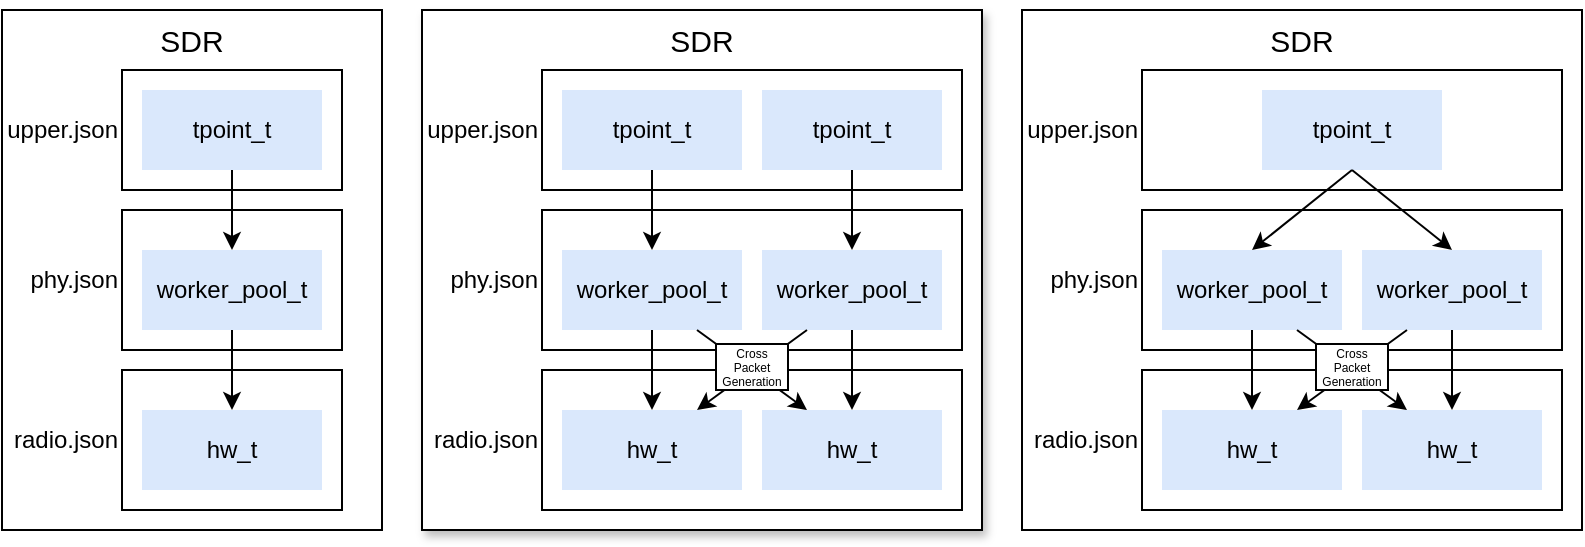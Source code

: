 <mxfile version="26.2.2">
  <diagram id="aQhpeuAyKN3efvRNQwSn" name="Draft 0">
    <mxGraphModel dx="790" dy="520" grid="1" gridSize="10" guides="0" tooltips="1" connect="1" arrows="1" fold="1" page="1" pageScale="1" pageWidth="827" pageHeight="583" math="0" shadow="0">
      <root>
        <mxCell id="0" />
        <mxCell id="1" parent="0" />
        <mxCell id="8TTzhzkPqiKwERcbz_GF-29" value="SDR" style="rounded=0;whiteSpace=wrap;html=1;fillColor=default;verticalAlign=top;fontSize=15;shadow=1;" parent="1" vertex="1">
          <mxGeometry x="230" y="10" width="280" height="260" as="geometry" />
        </mxCell>
        <mxCell id="8TTzhzkPqiKwERcbz_GF-19" value="SDR" style="rounded=0;whiteSpace=wrap;html=1;fillColor=default;verticalAlign=top;fontSize=15;" parent="1" vertex="1">
          <mxGeometry x="20" y="10" width="190" height="260" as="geometry" />
        </mxCell>
        <mxCell id="8TTzhzkPqiKwERcbz_GF-39" value="SDR" style="rounded=0;whiteSpace=wrap;html=1;fillColor=default;verticalAlign=top;fontSize=15;" parent="1" vertex="1">
          <mxGeometry x="530" y="10" width="280" height="260" as="geometry" />
        </mxCell>
        <mxCell id="8TTzhzkPqiKwERcbz_GF-28" value="upper.json" style="rounded=0;whiteSpace=wrap;html=1;fillColor=none;labelPosition=left;verticalLabelPosition=middle;align=right;verticalAlign=middle;" parent="1" vertex="1">
          <mxGeometry x="290" y="40" width="210" height="60" as="geometry" />
        </mxCell>
        <mxCell id="8TTzhzkPqiKwERcbz_GF-26" value="radio.json" style="rounded=0;whiteSpace=wrap;html=1;fillColor=none;labelPosition=left;verticalLabelPosition=middle;align=right;verticalAlign=middle;" parent="1" vertex="1">
          <mxGeometry x="290" y="190" width="210" height="70" as="geometry" />
        </mxCell>
        <mxCell id="8TTzhzkPqiKwERcbz_GF-27" value="phy.json" style="rounded=0;whiteSpace=wrap;html=1;fillColor=none;labelPosition=left;verticalLabelPosition=middle;align=right;verticalAlign=middle;" parent="1" vertex="1">
          <mxGeometry x="290" y="110" width="210" height="70" as="geometry" />
        </mxCell>
        <mxCell id="gou46OdMyQ_DH9dvmqBt-82" value="hw_t" style="rounded=0;whiteSpace=wrap;html=1;fillColor=#dae8fc;strokeColor=none;verticalAlign=middle;dashed=1;" parent="1" vertex="1">
          <mxGeometry x="90" y="210" width="90" height="40" as="geometry" />
        </mxCell>
        <mxCell id="8TTzhzkPqiKwERcbz_GF-3" value="worker_pool_t" style="rounded=0;whiteSpace=wrap;html=1;fillColor=#dae8fc;strokeColor=none;verticalAlign=middle;dashed=1;" parent="1" vertex="1">
          <mxGeometry x="90" y="130" width="90" height="40" as="geometry" />
        </mxCell>
        <mxCell id="8TTzhzkPqiKwERcbz_GF-4" value="tpoint_t" style="rounded=0;whiteSpace=wrap;html=1;fillColor=#dae8fc;strokeColor=none;verticalAlign=middle;dashed=1;" parent="1" vertex="1">
          <mxGeometry x="90" y="50" width="90" height="40" as="geometry" />
        </mxCell>
        <mxCell id="8TTzhzkPqiKwERcbz_GF-11" value="" style="endArrow=classic;html=1;rounded=0;exitX=0.5;exitY=1;exitDx=0;exitDy=0;entryX=0.5;entryY=0;entryDx=0;entryDy=0;" parent="1" source="8TTzhzkPqiKwERcbz_GF-4" target="8TTzhzkPqiKwERcbz_GF-3" edge="1">
          <mxGeometry width="50" height="50" relative="1" as="geometry">
            <mxPoint x="410" as="sourcePoint" />
            <mxPoint x="460" y="-50" as="targetPoint" />
          </mxGeometry>
        </mxCell>
        <mxCell id="8TTzhzkPqiKwERcbz_GF-12" value="" style="endArrow=classic;html=1;rounded=0;exitX=0.5;exitY=1;exitDx=0;exitDy=0;entryX=0.5;entryY=0;entryDx=0;entryDy=0;" parent="1" source="8TTzhzkPqiKwERcbz_GF-3" target="gou46OdMyQ_DH9dvmqBt-82" edge="1">
          <mxGeometry width="50" height="50" relative="1" as="geometry">
            <mxPoint x="150" y="160" as="sourcePoint" />
            <mxPoint x="150" y="200" as="targetPoint" />
          </mxGeometry>
        </mxCell>
        <mxCell id="8TTzhzkPqiKwERcbz_GF-14" value="radio.json" style="rounded=0;whiteSpace=wrap;html=1;fillColor=none;labelPosition=left;verticalLabelPosition=middle;align=right;verticalAlign=middle;" parent="1" vertex="1">
          <mxGeometry x="80" y="190" width="110" height="70" as="geometry" />
        </mxCell>
        <mxCell id="8TTzhzkPqiKwERcbz_GF-16" value="phy.json" style="rounded=0;whiteSpace=wrap;html=1;fillColor=none;labelPosition=left;verticalLabelPosition=middle;align=right;verticalAlign=middle;" parent="1" vertex="1">
          <mxGeometry x="80" y="110" width="110" height="70" as="geometry" />
        </mxCell>
        <mxCell id="8TTzhzkPqiKwERcbz_GF-17" value="upper.json" style="rounded=0;whiteSpace=wrap;html=1;fillColor=none;labelPosition=left;verticalLabelPosition=middle;align=right;verticalAlign=middle;" parent="1" vertex="1">
          <mxGeometry x="80" y="40" width="110" height="60" as="geometry" />
        </mxCell>
        <mxCell id="8TTzhzkPqiKwERcbz_GF-21" value="hw_t" style="rounded=0;whiteSpace=wrap;html=1;fillColor=#dae8fc;strokeColor=none;verticalAlign=middle;dashed=1;" parent="1" vertex="1">
          <mxGeometry x="300" y="210" width="90" height="40" as="geometry" />
        </mxCell>
        <mxCell id="8TTzhzkPqiKwERcbz_GF-22" value="worker_pool_t" style="rounded=0;whiteSpace=wrap;html=1;fillColor=#dae8fc;strokeColor=none;verticalAlign=middle;dashed=1;" parent="1" vertex="1">
          <mxGeometry x="300" y="130" width="90" height="40" as="geometry" />
        </mxCell>
        <mxCell id="8TTzhzkPqiKwERcbz_GF-23" value="tpoint_t" style="rounded=0;whiteSpace=wrap;html=1;fillColor=#dae8fc;strokeColor=none;verticalAlign=middle;dashed=1;" parent="1" vertex="1">
          <mxGeometry x="300" y="50" width="90" height="40" as="geometry" />
        </mxCell>
        <mxCell id="8TTzhzkPqiKwERcbz_GF-24" value="" style="endArrow=classic;html=1;rounded=0;exitX=0.5;exitY=1;exitDx=0;exitDy=0;entryX=0.5;entryY=0;entryDx=0;entryDy=0;" parent="1" source="8TTzhzkPqiKwERcbz_GF-23" target="8TTzhzkPqiKwERcbz_GF-22" edge="1">
          <mxGeometry width="50" height="50" relative="1" as="geometry">
            <mxPoint x="620" as="sourcePoint" />
            <mxPoint x="670" y="-50" as="targetPoint" />
          </mxGeometry>
        </mxCell>
        <mxCell id="8TTzhzkPqiKwERcbz_GF-25" value="" style="endArrow=classic;html=1;rounded=0;exitX=0.5;exitY=1;exitDx=0;exitDy=0;entryX=0.5;entryY=0;entryDx=0;entryDy=0;" parent="1" source="8TTzhzkPqiKwERcbz_GF-22" target="8TTzhzkPqiKwERcbz_GF-21" edge="1">
          <mxGeometry width="50" height="50" relative="1" as="geometry">
            <mxPoint x="360" y="160" as="sourcePoint" />
            <mxPoint x="360" y="200" as="targetPoint" />
          </mxGeometry>
        </mxCell>
        <mxCell id="8TTzhzkPqiKwERcbz_GF-31" value="hw_t" style="rounded=0;whiteSpace=wrap;html=1;fillColor=#dae8fc;strokeColor=none;verticalAlign=middle;dashed=1;" parent="1" vertex="1">
          <mxGeometry x="400" y="210" width="90" height="40" as="geometry" />
        </mxCell>
        <mxCell id="8TTzhzkPqiKwERcbz_GF-32" value="worker_pool_t" style="rounded=0;whiteSpace=wrap;html=1;fillColor=#dae8fc;strokeColor=none;verticalAlign=middle;dashed=1;" parent="1" vertex="1">
          <mxGeometry x="400" y="130" width="90" height="40" as="geometry" />
        </mxCell>
        <mxCell id="8TTzhzkPqiKwERcbz_GF-33" value="tpoint_t" style="rounded=0;whiteSpace=wrap;html=1;fillColor=#dae8fc;strokeColor=none;verticalAlign=middle;dashed=1;" parent="1" vertex="1">
          <mxGeometry x="400" y="50" width="90" height="40" as="geometry" />
        </mxCell>
        <mxCell id="8TTzhzkPqiKwERcbz_GF-34" value="" style="endArrow=classic;html=1;rounded=0;exitX=0.5;exitY=1;exitDx=0;exitDy=0;entryX=0.5;entryY=0;entryDx=0;entryDy=0;" parent="1" source="8TTzhzkPqiKwERcbz_GF-33" target="8TTzhzkPqiKwERcbz_GF-32" edge="1">
          <mxGeometry width="50" height="50" relative="1" as="geometry">
            <mxPoint x="720" as="sourcePoint" />
            <mxPoint x="770" y="-50" as="targetPoint" />
          </mxGeometry>
        </mxCell>
        <mxCell id="8TTzhzkPqiKwERcbz_GF-35" value="" style="endArrow=classic;html=1;rounded=0;exitX=0.5;exitY=1;exitDx=0;exitDy=0;entryX=0.5;entryY=0;entryDx=0;entryDy=0;" parent="1" source="8TTzhzkPqiKwERcbz_GF-32" target="8TTzhzkPqiKwERcbz_GF-31" edge="1">
          <mxGeometry width="50" height="50" relative="1" as="geometry">
            <mxPoint x="460" y="160" as="sourcePoint" />
            <mxPoint x="460" y="200" as="targetPoint" />
          </mxGeometry>
        </mxCell>
        <mxCell id="8TTzhzkPqiKwERcbz_GF-36" value="upper.json" style="rounded=0;whiteSpace=wrap;html=1;fillColor=none;labelPosition=left;verticalLabelPosition=middle;align=right;verticalAlign=middle;" parent="1" vertex="1">
          <mxGeometry x="590" y="40" width="210" height="60" as="geometry" />
        </mxCell>
        <mxCell id="8TTzhzkPqiKwERcbz_GF-37" value="radio.json" style="rounded=0;whiteSpace=wrap;html=1;fillColor=none;labelPosition=left;verticalLabelPosition=middle;align=right;verticalAlign=middle;" parent="1" vertex="1">
          <mxGeometry x="590" y="190" width="210" height="70" as="geometry" />
        </mxCell>
        <mxCell id="8TTzhzkPqiKwERcbz_GF-38" value="phy.json" style="rounded=0;whiteSpace=wrap;html=1;fillColor=none;labelPosition=left;verticalLabelPosition=middle;align=right;verticalAlign=middle;" parent="1" vertex="1">
          <mxGeometry x="590" y="110" width="210" height="70" as="geometry" />
        </mxCell>
        <mxCell id="8TTzhzkPqiKwERcbz_GF-40" value="hw_t" style="rounded=0;whiteSpace=wrap;html=1;fillColor=#dae8fc;strokeColor=none;verticalAlign=middle;dashed=1;" parent="1" vertex="1">
          <mxGeometry x="600" y="210" width="90" height="40" as="geometry" />
        </mxCell>
        <mxCell id="8TTzhzkPqiKwERcbz_GF-41" value="worker_pool_t" style="rounded=0;whiteSpace=wrap;html=1;fillColor=#dae8fc;strokeColor=none;verticalAlign=middle;dashed=1;" parent="1" vertex="1">
          <mxGeometry x="600" y="130" width="90" height="40" as="geometry" />
        </mxCell>
        <mxCell id="8TTzhzkPqiKwERcbz_GF-42" value="tpoint_t" style="rounded=0;whiteSpace=wrap;html=1;fillColor=#dae8fc;strokeColor=none;verticalAlign=middle;dashed=1;" parent="1" vertex="1">
          <mxGeometry x="650" y="50" width="90" height="40" as="geometry" />
        </mxCell>
        <mxCell id="8TTzhzkPqiKwERcbz_GF-43" value="" style="endArrow=classic;html=1;rounded=0;exitX=0.5;exitY=1;exitDx=0;exitDy=0;entryX=0.5;entryY=0;entryDx=0;entryDy=0;" parent="1" source="8TTzhzkPqiKwERcbz_GF-42" target="8TTzhzkPqiKwERcbz_GF-41" edge="1">
          <mxGeometry width="50" height="50" relative="1" as="geometry">
            <mxPoint x="920" as="sourcePoint" />
            <mxPoint x="970" y="-50" as="targetPoint" />
          </mxGeometry>
        </mxCell>
        <mxCell id="8TTzhzkPqiKwERcbz_GF-44" value="" style="endArrow=classic;html=1;rounded=0;exitX=0.5;exitY=1;exitDx=0;exitDy=0;entryX=0.5;entryY=0;entryDx=0;entryDy=0;" parent="1" source="8TTzhzkPqiKwERcbz_GF-41" target="8TTzhzkPqiKwERcbz_GF-40" edge="1">
          <mxGeometry width="50" height="50" relative="1" as="geometry">
            <mxPoint x="660" y="160" as="sourcePoint" />
            <mxPoint x="660" y="200" as="targetPoint" />
          </mxGeometry>
        </mxCell>
        <mxCell id="8TTzhzkPqiKwERcbz_GF-45" value="hw_t" style="rounded=0;whiteSpace=wrap;html=1;fillColor=#dae8fc;strokeColor=none;verticalAlign=middle;dashed=1;" parent="1" vertex="1">
          <mxGeometry x="700" y="210" width="90" height="40" as="geometry" />
        </mxCell>
        <mxCell id="8TTzhzkPqiKwERcbz_GF-46" value="worker_pool_t" style="rounded=0;whiteSpace=wrap;html=1;fillColor=#dae8fc;strokeColor=none;verticalAlign=middle;dashed=1;" parent="1" vertex="1">
          <mxGeometry x="700" y="130" width="90" height="40" as="geometry" />
        </mxCell>
        <mxCell id="8TTzhzkPqiKwERcbz_GF-49" value="" style="endArrow=classic;html=1;rounded=0;exitX=0.5;exitY=1;exitDx=0;exitDy=0;entryX=0.5;entryY=0;entryDx=0;entryDy=0;" parent="1" source="8TTzhzkPqiKwERcbz_GF-46" target="8TTzhzkPqiKwERcbz_GF-45" edge="1">
          <mxGeometry width="50" height="50" relative="1" as="geometry">
            <mxPoint x="760" y="160" as="sourcePoint" />
            <mxPoint x="760" y="200" as="targetPoint" />
          </mxGeometry>
        </mxCell>
        <mxCell id="8TTzhzkPqiKwERcbz_GF-48" value="" style="endArrow=classic;html=1;rounded=0;exitX=0.5;exitY=1;exitDx=0;exitDy=0;entryX=0.5;entryY=0;entryDx=0;entryDy=0;" parent="1" source="8TTzhzkPqiKwERcbz_GF-42" target="8TTzhzkPqiKwERcbz_GF-46" edge="1">
          <mxGeometry width="50" height="50" relative="1" as="geometry">
            <mxPoint x="745" y="90" as="sourcePoint" />
            <mxPoint x="1070" y="-50" as="targetPoint" />
          </mxGeometry>
        </mxCell>
        <mxCell id="pruwS3o6wtyLJLsQGU2_-1" value="" style="endArrow=classic;html=1;rounded=0;exitX=0.25;exitY=1;exitDx=0;exitDy=0;entryX=0.75;entryY=0;entryDx=0;entryDy=0;fillColor=#f8cecc;strokeColor=#000000;" edge="1" parent="1" source="8TTzhzkPqiKwERcbz_GF-32" target="8TTzhzkPqiKwERcbz_GF-21">
          <mxGeometry width="50" height="50" relative="1" as="geometry">
            <mxPoint x="455" y="180" as="sourcePoint" />
            <mxPoint x="455" y="220" as="targetPoint" />
          </mxGeometry>
        </mxCell>
        <mxCell id="pruwS3o6wtyLJLsQGU2_-2" value="" style="endArrow=classic;html=1;rounded=0;exitX=0.75;exitY=1;exitDx=0;exitDy=0;entryX=0.25;entryY=0;entryDx=0;entryDy=0;fillColor=#f8cecc;strokeColor=#000000;" edge="1" parent="1" source="8TTzhzkPqiKwERcbz_GF-22" target="8TTzhzkPqiKwERcbz_GF-31">
          <mxGeometry width="50" height="50" relative="1" as="geometry">
            <mxPoint x="455" y="180" as="sourcePoint" />
            <mxPoint x="355" y="220" as="targetPoint" />
          </mxGeometry>
        </mxCell>
        <mxCell id="pruwS3o6wtyLJLsQGU2_-3" value="" style="endArrow=classic;html=1;rounded=0;exitX=0.25;exitY=1;exitDx=0;exitDy=0;entryX=0.75;entryY=0;entryDx=0;entryDy=0;fillColor=#f8cecc;strokeColor=#000000;" edge="1" parent="1" source="8TTzhzkPqiKwERcbz_GF-46" target="8TTzhzkPqiKwERcbz_GF-40">
          <mxGeometry width="50" height="50" relative="1" as="geometry">
            <mxPoint x="750" y="190" as="sourcePoint" />
            <mxPoint x="650" y="230" as="targetPoint" />
          </mxGeometry>
        </mxCell>
        <mxCell id="pruwS3o6wtyLJLsQGU2_-4" value="" style="endArrow=classic;html=1;rounded=0;exitX=0.75;exitY=1;exitDx=0;exitDy=0;fillColor=#f8cecc;strokeColor=#000000;entryX=0.25;entryY=0;entryDx=0;entryDy=0;" edge="1" parent="1" source="8TTzhzkPqiKwERcbz_GF-41" target="8TTzhzkPqiKwERcbz_GF-45">
          <mxGeometry width="50" height="50" relative="1" as="geometry">
            <mxPoint x="475" y="200" as="sourcePoint" />
            <mxPoint x="660" y="210" as="targetPoint" />
          </mxGeometry>
        </mxCell>
        <mxCell id="pruwS3o6wtyLJLsQGU2_-5" value="Cross&lt;div&gt;Packet&lt;/div&gt;&lt;div&gt;Generation&lt;/div&gt;" style="text;html=1;align=center;verticalAlign=middle;whiteSpace=wrap;rounded=0;fontSize=6;fillColor=default;strokeColor=#000000;glass=0;shadow=0;" vertex="1" parent="1">
          <mxGeometry x="377" y="177" width="36" height="23" as="geometry" />
        </mxCell>
        <mxCell id="pruwS3o6wtyLJLsQGU2_-13" value="Cross&lt;div&gt;Packet&lt;/div&gt;&lt;div&gt;Generation&lt;/div&gt;" style="text;html=1;align=center;verticalAlign=middle;whiteSpace=wrap;rounded=0;fontSize=6;fillColor=default;strokeColor=#000000;glass=0;shadow=0;" vertex="1" parent="1">
          <mxGeometry x="677" y="177" width="36" height="23" as="geometry" />
        </mxCell>
      </root>
    </mxGraphModel>
  </diagram>
</mxfile>
